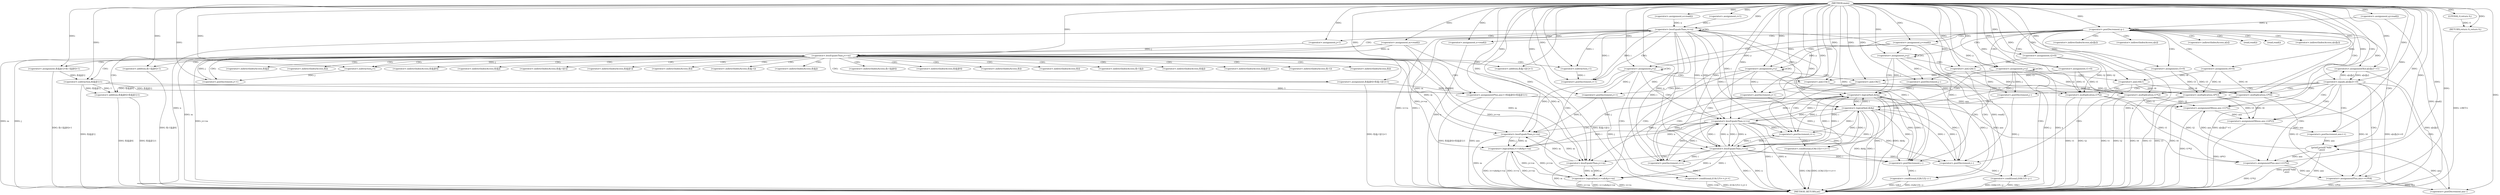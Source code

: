 digraph "main" {  
"1000172" [label = "(METHOD,main)" ]
"1000503" [label = "(METHOD_RETURN,int)" ]
"1000175" [label = "(<operator>.assignment,n=read())" ]
"1000179" [label = "(<operator>.assignment,m=read())" ]
"1000183" [label = "(<operator>.assignment,q=read())" ]
"1000501" [label = "(RETURN,return 0;,return 0;)" ]
"1000188" [label = "(<operator>.assignment,i=1)" ]
"1000191" [label = "(<operator>.lessEqualsThan,i<=n)" ]
"1000194" [label = "(<operator>.postIncrement,i++)" ]
"1000267" [label = "(<operator>.postDecrement,q--)" ]
"1000502" [label = "(LITERAL,0,return 0;)" ]
"1000271" [label = "(<operator>.assignment,x=read())" ]
"1000275" [label = "(<operator>.assignment,y=read())" ]
"1000279" [label = "(<operator>.assignment,t1=0)" ]
"1000283" [label = "(<operator>.assignment,t2=0)" ]
"1000287" [label = "(<operator>.assignment,t3=0)" ]
"1000291" [label = "(<operator>.assignment,t4=0)" ]
"1000491" [label = "(<operators>.assignmentXor,a[x][y]^=1)" ]
"1000498" [label = "(printf,printf(\"%lld\n\",ans))" ]
"1000199" [label = "(<operator>.assignment,j=1)" ]
"1000202" [label = "(<operator>.lessEqualsThan,j<=m)" ]
"1000205" [label = "(<operator>.postIncrement,j++)" ]
"1000300" [label = "(<operator>.assignment,j=y)" ]
"1000303" [label = "(<operator>.logicalAnd,i<=n&&j<=m)" ]
"1000310" [label = "(<operator>.conditional,(t1&1)?i++:j++)" ]
"1000342" [label = "(<operator>.assignment,j=y)" ]
"1000345" [label = "(<operator>.logicalAnd,i&&j)" ]
"1000348" [label = "(<operator>.conditional,(t2&1)?j--:i--)" ]
"1000380" [label = "(<operator>.assignment,j=y)" ]
"1000383" [label = "(<operator>.logicalAnd,i<=n&&j<=m)" ]
"1000390" [label = "(<operator>.conditional,(t3&1)?j++:i++)" ]
"1000422" [label = "(<operator>.assignment,j=y)" ]
"1000425" [label = "(<operator>.logicalAnd,i&&j)" ]
"1000428" [label = "(<operator>.conditional,(t4&1)?i--:j--)" ]
"1000455" [label = "(<operator>.equals,a[x][y]==0)" ]
"1000208" [label = "(<operator>.assignment,f[i][j][0]=f[i][j-1][1]+1)" ]
"1000474" [label = "(<operator>.postIncrement,ans++)" ]
"1000228" [label = "(<operator>.assignment,f[i][j][1]=f[i-1][j][0]+1)" ]
"1000247" [label = "(<operator>.assignmentPlus,ans+=f[i][j][0]+f[i][j][1]-1)" ]
"1000304" [label = "(<operator>.lessEqualsThan,i<=n)" ]
"1000307" [label = "(<operator>.lessEqualsThan,j<=m)" ]
"1000311" [label = "(<operator>.and,t1&1)" ]
"1000314" [label = "(<operator>.postIncrement,i++)" ]
"1000316" [label = "(<operator>.postIncrement,j++)" ]
"1000349" [label = "(<operator>.and,t2&1)" ]
"1000352" [label = "(<operator>.postDecrement,j--)" ]
"1000354" [label = "(<operator>.postDecrement,i--)" ]
"1000384" [label = "(<operator>.lessEqualsThan,i<=n)" ]
"1000387" [label = "(<operator>.lessEqualsThan,j<=m)" ]
"1000391" [label = "(<operator>.and,t3&1)" ]
"1000394" [label = "(<operator>.postIncrement,j++)" ]
"1000396" [label = "(<operator>.postIncrement,i++)" ]
"1000429" [label = "(<operator>.and,t4&1)" ]
"1000432" [label = "(<operator>.postDecrement,i--)" ]
"1000434" [label = "(<operator>.postDecrement,j--)" ]
"1000464" [label = "(<operator>.assignmentMinus,ans-=t1*t2)" ]
"1000469" [label = "(<operator>.assignmentMinus,ans-=t4*t3)" ]
"1000489" [label = "(<operator>.postDecrement,ans--)" ]
"1000216" [label = "(<operator>.addition,f[i][j-1][1]+1)" ]
"1000479" [label = "(<operator>.assignmentPlus,ans+=t1*t2)" ]
"1000484" [label = "(<operator>.assignmentPlus,ans+=t3*t4)" ]
"1000236" [label = "(<operator>.addition,f[i-1][j][0]+1)" ]
"1000249" [label = "(<operator>.addition,f[i][j][0]+f[i][j][1]-1)" ]
"1000466" [label = "(<operator>.multiplication,t1*t2)" ]
"1000471" [label = "(<operator>.multiplication,t4*t3)" ]
"1000257" [label = "(<operator>.subtraction,f[i][j][1]-1)" ]
"1000481" [label = "(<operator>.multiplication,t1*t2)" ]
"1000486" [label = "(<operator>.multiplication,t3*t4)" ]
"1000222" [label = "(<operator>.subtraction,j-1)" ]
"1000241" [label = "(<operator>.subtraction,i-1)" ]
"1000273" [label = "(read,read())" ]
"1000277" [label = "(read,read())" ]
"1000492" [label = "(<operator>.indirectIndexAccess,a[x][y])" ]
"1000456" [label = "(<operator>.indirectIndexAccess,a[x][y])" ]
"1000493" [label = "(<operator>.indirectIndexAccess,a[x])" ]
"1000209" [label = "(<operator>.indirectIndexAccess,f[i][j][0])" ]
"1000457" [label = "(<operator>.indirectIndexAccess,a[x])" ]
"1000210" [label = "(<operator>.indirectIndexAccess,f[i][j])" ]
"1000217" [label = "(<operator>.indirectIndexAccess,f[i][j-1][1])" ]
"1000229" [label = "(<operator>.indirectIndexAccess,f[i][j][1])" ]
"1000211" [label = "(<operator>.indirectIndexAccess,f[i])" ]
"1000218" [label = "(<operator>.indirectIndexAccess,f[i][j-1])" ]
"1000230" [label = "(<operator>.indirectIndexAccess,f[i][j])" ]
"1000237" [label = "(<operator>.indirectIndexAccess,f[i-1][j][0])" ]
"1000250" [label = "(<operator>.indirectIndexAccess,f[i][j][0])" ]
"1000219" [label = "(<operator>.indirectIndexAccess,f[i])" ]
"1000231" [label = "(<operator>.indirectIndexAccess,f[i])" ]
"1000238" [label = "(<operator>.indirectIndexAccess,f[i-1][j])" ]
"1000251" [label = "(<operator>.indirectIndexAccess,f[i][j])" ]
"1000258" [label = "(<operator>.indirectIndexAccess,f[i][j][1])" ]
"1000239" [label = "(<operator>.indirectIndexAccess,f[i-1])" ]
"1000252" [label = "(<operator>.indirectIndexAccess,f[i])" ]
"1000259" [label = "(<operator>.indirectIndexAccess,f[i][j])" ]
"1000260" [label = "(<operator>.indirectIndexAccess,f[i])" ]
  "1000179" -> "1000503"  [ label = "DDG: m"] 
  "1000183" -> "1000503"  [ label = "DDG: read()"] 
  "1000191" -> "1000503"  [ label = "DDG: i"] 
  "1000191" -> "1000503"  [ label = "DDG: n"] 
  "1000191" -> "1000503"  [ label = "DDG: i<=n"] 
  "1000267" -> "1000503"  [ label = "DDG: q"] 
  "1000271" -> "1000503"  [ label = "DDG: x"] 
  "1000275" -> "1000503"  [ label = "DDG: read()"] 
  "1000422" -> "1000503"  [ label = "DDG: j"] 
  "1000422" -> "1000503"  [ label = "DDG: y"] 
  "1000455" -> "1000503"  [ label = "DDG: a[x][y]==0"] 
  "1000481" -> "1000503"  [ label = "DDG: t1"] 
  "1000481" -> "1000503"  [ label = "DDG: t2"] 
  "1000479" -> "1000503"  [ label = "DDG: t1*t2"] 
  "1000486" -> "1000503"  [ label = "DDG: t3"] 
  "1000486" -> "1000503"  [ label = "DDG: t4"] 
  "1000484" -> "1000503"  [ label = "DDG: t3*t4"] 
  "1000466" -> "1000503"  [ label = "DDG: t1"] 
  "1000466" -> "1000503"  [ label = "DDG: t2"] 
  "1000464" -> "1000503"  [ label = "DDG: t1*t2"] 
  "1000471" -> "1000503"  [ label = "DDG: t4"] 
  "1000471" -> "1000503"  [ label = "DDG: t3"] 
  "1000469" -> "1000503"  [ label = "DDG: t4*t3"] 
  "1000491" -> "1000503"  [ label = "DDG: a[x][y]"] 
  "1000491" -> "1000503"  [ label = "DDG: a[x][y]^=1"] 
  "1000498" -> "1000503"  [ label = "DDG: ans"] 
  "1000498" -> "1000503"  [ label = "DDG: printf(\"%lld\n\",ans)"] 
  "1000428" -> "1000503"  [ label = "DDG: t4&1"] 
  "1000428" -> "1000503"  [ label = "DDG: (t4&1)?i--:j--"] 
  "1000425" -> "1000503"  [ label = "DDG: i"] 
  "1000425" -> "1000503"  [ label = "DDG: i&&j"] 
  "1000390" -> "1000503"  [ label = "DDG: t3&1"] 
  "1000390" -> "1000503"  [ label = "DDG: (t3&1)?j++:i++"] 
  "1000384" -> "1000503"  [ label = "DDG: i"] 
  "1000384" -> "1000503"  [ label = "DDG: n"] 
  "1000383" -> "1000503"  [ label = "DDG: i<=n"] 
  "1000387" -> "1000503"  [ label = "DDG: m"] 
  "1000383" -> "1000503"  [ label = "DDG: j<=m"] 
  "1000383" -> "1000503"  [ label = "DDG: i<=n&&j<=m"] 
  "1000348" -> "1000503"  [ label = "DDG: t2&1"] 
  "1000348" -> "1000503"  [ label = "DDG: (t2&1)?j--:i--"] 
  "1000345" -> "1000503"  [ label = "DDG: i"] 
  "1000345" -> "1000503"  [ label = "DDG: i&&j"] 
  "1000310" -> "1000503"  [ label = "DDG: t1&1"] 
  "1000310" -> "1000503"  [ label = "DDG: (t1&1)?i++:j++"] 
  "1000304" -> "1000503"  [ label = "DDG: i"] 
  "1000304" -> "1000503"  [ label = "DDG: n"] 
  "1000303" -> "1000503"  [ label = "DDG: i<=n"] 
  "1000307" -> "1000503"  [ label = "DDG: m"] 
  "1000303" -> "1000503"  [ label = "DDG: j<=m"] 
  "1000303" -> "1000503"  [ label = "DDG: i<=n&&j<=m"] 
  "1000202" -> "1000503"  [ label = "DDG: j"] 
  "1000202" -> "1000503"  [ label = "DDG: m"] 
  "1000202" -> "1000503"  [ label = "DDG: j<=m"] 
  "1000216" -> "1000503"  [ label = "DDG: f[i][j-1][1]"] 
  "1000208" -> "1000503"  [ label = "DDG: f[i][j-1][1]+1"] 
  "1000236" -> "1000503"  [ label = "DDG: f[i-1][j][0]"] 
  "1000228" -> "1000503"  [ label = "DDG: f[i-1][j][0]+1"] 
  "1000247" -> "1000503"  [ label = "DDG: ans"] 
  "1000249" -> "1000503"  [ label = "DDG: f[i][j][0]"] 
  "1000257" -> "1000503"  [ label = "DDG: f[i][j][1]"] 
  "1000249" -> "1000503"  [ label = "DDG: f[i][j][1]-1"] 
  "1000247" -> "1000503"  [ label = "DDG: f[i][j][0]+f[i][j][1]-1"] 
  "1000501" -> "1000503"  [ label = "DDG: <RET>"] 
  "1000172" -> "1000175"  [ label = "DDG: "] 
  "1000172" -> "1000179"  [ label = "DDG: "] 
  "1000172" -> "1000183"  [ label = "DDG: "] 
  "1000502" -> "1000501"  [ label = "DDG: 0"] 
  "1000172" -> "1000501"  [ label = "DDG: "] 
  "1000172" -> "1000188"  [ label = "DDG: "] 
  "1000172" -> "1000502"  [ label = "DDG: "] 
  "1000188" -> "1000191"  [ label = "DDG: i"] 
  "1000194" -> "1000191"  [ label = "DDG: i"] 
  "1000172" -> "1000191"  [ label = "DDG: "] 
  "1000175" -> "1000191"  [ label = "DDG: n"] 
  "1000191" -> "1000194"  [ label = "DDG: i"] 
  "1000241" -> "1000194"  [ label = "DDG: i"] 
  "1000172" -> "1000194"  [ label = "DDG: "] 
  "1000183" -> "1000267"  [ label = "DDG: q"] 
  "1000172" -> "1000267"  [ label = "DDG: "] 
  "1000172" -> "1000271"  [ label = "DDG: "] 
  "1000172" -> "1000275"  [ label = "DDG: "] 
  "1000172" -> "1000279"  [ label = "DDG: "] 
  "1000172" -> "1000283"  [ label = "DDG: "] 
  "1000172" -> "1000287"  [ label = "DDG: "] 
  "1000172" -> "1000291"  [ label = "DDG: "] 
  "1000172" -> "1000199"  [ label = "DDG: "] 
  "1000275" -> "1000300"  [ label = "DDG: y"] 
  "1000172" -> "1000300"  [ label = "DDG: "] 
  "1000172" -> "1000342"  [ label = "DDG: "] 
  "1000275" -> "1000342"  [ label = "DDG: y"] 
  "1000172" -> "1000380"  [ label = "DDG: "] 
  "1000275" -> "1000380"  [ label = "DDG: y"] 
  "1000172" -> "1000422"  [ label = "DDG: "] 
  "1000275" -> "1000422"  [ label = "DDG: y"] 
  "1000455" -> "1000491"  [ label = "DDG: a[x][y]"] 
  "1000172" -> "1000491"  [ label = "DDG: "] 
  "1000172" -> "1000498"  [ label = "DDG: "] 
  "1000489" -> "1000498"  [ label = "DDG: ans"] 
  "1000474" -> "1000498"  [ label = "DDG: ans"] 
  "1000199" -> "1000202"  [ label = "DDG: j"] 
  "1000205" -> "1000202"  [ label = "DDG: j"] 
  "1000172" -> "1000202"  [ label = "DDG: "] 
  "1000179" -> "1000202"  [ label = "DDG: m"] 
  "1000222" -> "1000205"  [ label = "DDG: j"] 
  "1000172" -> "1000205"  [ label = "DDG: "] 
  "1000172" -> "1000208"  [ label = "DDG: "] 
  "1000304" -> "1000303"  [ label = "DDG: i"] 
  "1000304" -> "1000303"  [ label = "DDG: n"] 
  "1000307" -> "1000303"  [ label = "DDG: m"] 
  "1000307" -> "1000303"  [ label = "DDG: j"] 
  "1000383" -> "1000303"  [ label = "DDG: j<=m"] 
  "1000202" -> "1000303"  [ label = "DDG: j<=m"] 
  "1000314" -> "1000310"  [ label = "DDG: i"] 
  "1000316" -> "1000310"  [ label = "DDG: j"] 
  "1000191" -> "1000345"  [ label = "DDG: i"] 
  "1000425" -> "1000345"  [ label = "DDG: i"] 
  "1000384" -> "1000345"  [ label = "DDG: i"] 
  "1000354" -> "1000345"  [ label = "DDG: i"] 
  "1000304" -> "1000345"  [ label = "DDG: i"] 
  "1000172" -> "1000345"  [ label = "DDG: "] 
  "1000342" -> "1000345"  [ label = "DDG: j"] 
  "1000352" -> "1000345"  [ label = "DDG: j"] 
  "1000352" -> "1000348"  [ label = "DDG: j"] 
  "1000354" -> "1000348"  [ label = "DDG: i"] 
  "1000384" -> "1000383"  [ label = "DDG: n"] 
  "1000384" -> "1000383"  [ label = "DDG: i"] 
  "1000303" -> "1000383"  [ label = "DDG: j<=m"] 
  "1000202" -> "1000383"  [ label = "DDG: j<=m"] 
  "1000387" -> "1000383"  [ label = "DDG: m"] 
  "1000387" -> "1000383"  [ label = "DDG: j"] 
  "1000394" -> "1000390"  [ label = "DDG: j"] 
  "1000396" -> "1000390"  [ label = "DDG: i"] 
  "1000191" -> "1000425"  [ label = "DDG: i"] 
  "1000432" -> "1000425"  [ label = "DDG: i"] 
  "1000384" -> "1000425"  [ label = "DDG: i"] 
  "1000345" -> "1000425"  [ label = "DDG: i"] 
  "1000304" -> "1000425"  [ label = "DDG: i"] 
  "1000172" -> "1000425"  [ label = "DDG: "] 
  "1000422" -> "1000425"  [ label = "DDG: j"] 
  "1000434" -> "1000425"  [ label = "DDG: j"] 
  "1000432" -> "1000428"  [ label = "DDG: i"] 
  "1000434" -> "1000428"  [ label = "DDG: j"] 
  "1000491" -> "1000455"  [ label = "DDG: a[x][y]"] 
  "1000172" -> "1000455"  [ label = "DDG: "] 
  "1000172" -> "1000228"  [ label = "DDG: "] 
  "1000208" -> "1000247"  [ label = "DDG: f[i][j][0]"] 
  "1000257" -> "1000247"  [ label = "DDG: f[i][j][1]"] 
  "1000257" -> "1000247"  [ label = "DDG: 1"] 
  "1000191" -> "1000304"  [ label = "DDG: i"] 
  "1000425" -> "1000304"  [ label = "DDG: i"] 
  "1000384" -> "1000304"  [ label = "DDG: i"] 
  "1000345" -> "1000304"  [ label = "DDG: i"] 
  "1000314" -> "1000304"  [ label = "DDG: i"] 
  "1000172" -> "1000304"  [ label = "DDG: "] 
  "1000191" -> "1000304"  [ label = "DDG: n"] 
  "1000384" -> "1000304"  [ label = "DDG: n"] 
  "1000300" -> "1000307"  [ label = "DDG: j"] 
  "1000316" -> "1000307"  [ label = "DDG: j"] 
  "1000172" -> "1000307"  [ label = "DDG: "] 
  "1000179" -> "1000307"  [ label = "DDG: m"] 
  "1000387" -> "1000307"  [ label = "DDG: m"] 
  "1000202" -> "1000307"  [ label = "DDG: m"] 
  "1000279" -> "1000311"  [ label = "DDG: t1"] 
  "1000172" -> "1000311"  [ label = "DDG: "] 
  "1000191" -> "1000314"  [ label = "DDG: i"] 
  "1000425" -> "1000314"  [ label = "DDG: i"] 
  "1000384" -> "1000314"  [ label = "DDG: i"] 
  "1000345" -> "1000314"  [ label = "DDG: i"] 
  "1000304" -> "1000314"  [ label = "DDG: i"] 
  "1000172" -> "1000314"  [ label = "DDG: "] 
  "1000300" -> "1000316"  [ label = "DDG: j"] 
  "1000172" -> "1000316"  [ label = "DDG: "] 
  "1000283" -> "1000349"  [ label = "DDG: t2"] 
  "1000172" -> "1000349"  [ label = "DDG: "] 
  "1000342" -> "1000352"  [ label = "DDG: j"] 
  "1000172" -> "1000352"  [ label = "DDG: "] 
  "1000191" -> "1000354"  [ label = "DDG: i"] 
  "1000425" -> "1000354"  [ label = "DDG: i"] 
  "1000384" -> "1000354"  [ label = "DDG: i"] 
  "1000345" -> "1000354"  [ label = "DDG: i"] 
  "1000304" -> "1000354"  [ label = "DDG: i"] 
  "1000172" -> "1000354"  [ label = "DDG: "] 
  "1000191" -> "1000384"  [ label = "DDG: i"] 
  "1000425" -> "1000384"  [ label = "DDG: i"] 
  "1000396" -> "1000384"  [ label = "DDG: i"] 
  "1000345" -> "1000384"  [ label = "DDG: i"] 
  "1000304" -> "1000384"  [ label = "DDG: i"] 
  "1000172" -> "1000384"  [ label = "DDG: "] 
  "1000191" -> "1000384"  [ label = "DDG: n"] 
  "1000304" -> "1000384"  [ label = "DDG: n"] 
  "1000380" -> "1000387"  [ label = "DDG: j"] 
  "1000394" -> "1000387"  [ label = "DDG: j"] 
  "1000172" -> "1000387"  [ label = "DDG: "] 
  "1000179" -> "1000387"  [ label = "DDG: m"] 
  "1000307" -> "1000387"  [ label = "DDG: m"] 
  "1000202" -> "1000387"  [ label = "DDG: m"] 
  "1000287" -> "1000391"  [ label = "DDG: t3"] 
  "1000172" -> "1000391"  [ label = "DDG: "] 
  "1000380" -> "1000394"  [ label = "DDG: j"] 
  "1000172" -> "1000394"  [ label = "DDG: "] 
  "1000191" -> "1000396"  [ label = "DDG: i"] 
  "1000425" -> "1000396"  [ label = "DDG: i"] 
  "1000384" -> "1000396"  [ label = "DDG: i"] 
  "1000345" -> "1000396"  [ label = "DDG: i"] 
  "1000304" -> "1000396"  [ label = "DDG: i"] 
  "1000172" -> "1000396"  [ label = "DDG: "] 
  "1000291" -> "1000429"  [ label = "DDG: t4"] 
  "1000172" -> "1000429"  [ label = "DDG: "] 
  "1000191" -> "1000432"  [ label = "DDG: i"] 
  "1000425" -> "1000432"  [ label = "DDG: i"] 
  "1000384" -> "1000432"  [ label = "DDG: i"] 
  "1000345" -> "1000432"  [ label = "DDG: i"] 
  "1000304" -> "1000432"  [ label = "DDG: i"] 
  "1000172" -> "1000432"  [ label = "DDG: "] 
  "1000422" -> "1000434"  [ label = "DDG: j"] 
  "1000172" -> "1000434"  [ label = "DDG: "] 
  "1000466" -> "1000464"  [ label = "DDG: t1"] 
  "1000466" -> "1000464"  [ label = "DDG: t2"] 
  "1000471" -> "1000469"  [ label = "DDG: t3"] 
  "1000471" -> "1000469"  [ label = "DDG: t4"] 
  "1000469" -> "1000474"  [ label = "DDG: ans"] 
  "1000172" -> "1000474"  [ label = "DDG: "] 
  "1000172" -> "1000216"  [ label = "DDG: "] 
  "1000172" -> "1000247"  [ label = "DDG: "] 
  "1000498" -> "1000464"  [ label = "DDG: ans"] 
  "1000247" -> "1000464"  [ label = "DDG: ans"] 
  "1000172" -> "1000464"  [ label = "DDG: "] 
  "1000464" -> "1000469"  [ label = "DDG: ans"] 
  "1000172" -> "1000469"  [ label = "DDG: "] 
  "1000481" -> "1000479"  [ label = "DDG: t1"] 
  "1000481" -> "1000479"  [ label = "DDG: t2"] 
  "1000486" -> "1000484"  [ label = "DDG: t4"] 
  "1000486" -> "1000484"  [ label = "DDG: t3"] 
  "1000484" -> "1000489"  [ label = "DDG: ans"] 
  "1000172" -> "1000489"  [ label = "DDG: "] 
  "1000172" -> "1000236"  [ label = "DDG: "] 
  "1000208" -> "1000249"  [ label = "DDG: f[i][j][0]"] 
  "1000257" -> "1000249"  [ label = "DDG: f[i][j][1]"] 
  "1000257" -> "1000249"  [ label = "DDG: 1"] 
  "1000279" -> "1000466"  [ label = "DDG: t1"] 
  "1000311" -> "1000466"  [ label = "DDG: t1"] 
  "1000172" -> "1000466"  [ label = "DDG: "] 
  "1000283" -> "1000466"  [ label = "DDG: t2"] 
  "1000349" -> "1000466"  [ label = "DDG: t2"] 
  "1000291" -> "1000471"  [ label = "DDG: t4"] 
  "1000429" -> "1000471"  [ label = "DDG: t4"] 
  "1000172" -> "1000471"  [ label = "DDG: "] 
  "1000287" -> "1000471"  [ label = "DDG: t3"] 
  "1000391" -> "1000471"  [ label = "DDG: t3"] 
  "1000498" -> "1000479"  [ label = "DDG: ans"] 
  "1000247" -> "1000479"  [ label = "DDG: ans"] 
  "1000172" -> "1000479"  [ label = "DDG: "] 
  "1000479" -> "1000484"  [ label = "DDG: ans"] 
  "1000172" -> "1000484"  [ label = "DDG: "] 
  "1000228" -> "1000257"  [ label = "DDG: f[i][j][1]"] 
  "1000172" -> "1000257"  [ label = "DDG: "] 
  "1000279" -> "1000481"  [ label = "DDG: t1"] 
  "1000311" -> "1000481"  [ label = "DDG: t1"] 
  "1000172" -> "1000481"  [ label = "DDG: "] 
  "1000283" -> "1000481"  [ label = "DDG: t2"] 
  "1000349" -> "1000481"  [ label = "DDG: t2"] 
  "1000287" -> "1000486"  [ label = "DDG: t3"] 
  "1000391" -> "1000486"  [ label = "DDG: t3"] 
  "1000172" -> "1000486"  [ label = "DDG: "] 
  "1000291" -> "1000486"  [ label = "DDG: t4"] 
  "1000429" -> "1000486"  [ label = "DDG: t4"] 
  "1000202" -> "1000222"  [ label = "DDG: j"] 
  "1000172" -> "1000222"  [ label = "DDG: "] 
  "1000191" -> "1000241"  [ label = "DDG: i"] 
  "1000172" -> "1000241"  [ label = "DDG: "] 
  "1000191" -> "1000199"  [ label = "CDG: "] 
  "1000191" -> "1000194"  [ label = "CDG: "] 
  "1000191" -> "1000191"  [ label = "CDG: "] 
  "1000191" -> "1000202"  [ label = "CDG: "] 
  "1000267" -> "1000456"  [ label = "CDG: "] 
  "1000267" -> "1000498"  [ label = "CDG: "] 
  "1000267" -> "1000457"  [ label = "CDG: "] 
  "1000267" -> "1000300"  [ label = "CDG: "] 
  "1000267" -> "1000491"  [ label = "CDG: "] 
  "1000267" -> "1000422"  [ label = "CDG: "] 
  "1000267" -> "1000455"  [ label = "CDG: "] 
  "1000267" -> "1000271"  [ label = "CDG: "] 
  "1000267" -> "1000267"  [ label = "CDG: "] 
  "1000267" -> "1000287"  [ label = "CDG: "] 
  "1000267" -> "1000291"  [ label = "CDG: "] 
  "1000267" -> "1000277"  [ label = "CDG: "] 
  "1000267" -> "1000492"  [ label = "CDG: "] 
  "1000267" -> "1000273"  [ label = "CDG: "] 
  "1000267" -> "1000279"  [ label = "CDG: "] 
  "1000267" -> "1000380"  [ label = "CDG: "] 
  "1000267" -> "1000342"  [ label = "CDG: "] 
  "1000267" -> "1000283"  [ label = "CDG: "] 
  "1000267" -> "1000493"  [ label = "CDG: "] 
  "1000267" -> "1000275"  [ label = "CDG: "] 
  "1000202" -> "1000258"  [ label = "CDG: "] 
  "1000202" -> "1000208"  [ label = "CDG: "] 
  "1000202" -> "1000260"  [ label = "CDG: "] 
  "1000202" -> "1000216"  [ label = "CDG: "] 
  "1000202" -> "1000210"  [ label = "CDG: "] 
  "1000202" -> "1000222"  [ label = "CDG: "] 
  "1000202" -> "1000247"  [ label = "CDG: "] 
  "1000202" -> "1000230"  [ label = "CDG: "] 
  "1000202" -> "1000205"  [ label = "CDG: "] 
  "1000202" -> "1000249"  [ label = "CDG: "] 
  "1000202" -> "1000257"  [ label = "CDG: "] 
  "1000202" -> "1000231"  [ label = "CDG: "] 
  "1000202" -> "1000241"  [ label = "CDG: "] 
  "1000202" -> "1000211"  [ label = "CDG: "] 
  "1000202" -> "1000238"  [ label = "CDG: "] 
  "1000202" -> "1000259"  [ label = "CDG: "] 
  "1000202" -> "1000251"  [ label = "CDG: "] 
  "1000202" -> "1000219"  [ label = "CDG: "] 
  "1000202" -> "1000236"  [ label = "CDG: "] 
  "1000202" -> "1000250"  [ label = "CDG: "] 
  "1000202" -> "1000217"  [ label = "CDG: "] 
  "1000202" -> "1000239"  [ label = "CDG: "] 
  "1000202" -> "1000229"  [ label = "CDG: "] 
  "1000202" -> "1000252"  [ label = "CDG: "] 
  "1000202" -> "1000237"  [ label = "CDG: "] 
  "1000202" -> "1000218"  [ label = "CDG: "] 
  "1000202" -> "1000202"  [ label = "CDG: "] 
  "1000202" -> "1000209"  [ label = "CDG: "] 
  "1000202" -> "1000228"  [ label = "CDG: "] 
  "1000300" -> "1000310"  [ label = "CDG: "] 
  "1000300" -> "1000300"  [ label = "CDG: "] 
  "1000300" -> "1000303"  [ label = "CDG: "] 
  "1000300" -> "1000304"  [ label = "CDG: "] 
  "1000300" -> "1000311"  [ label = "CDG: "] 
  "1000342" -> "1000349"  [ label = "CDG: "] 
  "1000342" -> "1000348"  [ label = "CDG: "] 
  "1000342" -> "1000345"  [ label = "CDG: "] 
  "1000342" -> "1000342"  [ label = "CDG: "] 
  "1000380" -> "1000383"  [ label = "CDG: "] 
  "1000380" -> "1000391"  [ label = "CDG: "] 
  "1000380" -> "1000380"  [ label = "CDG: "] 
  "1000380" -> "1000384"  [ label = "CDG: "] 
  "1000380" -> "1000390"  [ label = "CDG: "] 
  "1000422" -> "1000428"  [ label = "CDG: "] 
  "1000422" -> "1000422"  [ label = "CDG: "] 
  "1000422" -> "1000429"  [ label = "CDG: "] 
  "1000422" -> "1000425"  [ label = "CDG: "] 
  "1000455" -> "1000464"  [ label = "CDG: "] 
  "1000455" -> "1000486"  [ label = "CDG: "] 
  "1000455" -> "1000469"  [ label = "CDG: "] 
  "1000455" -> "1000474"  [ label = "CDG: "] 
  "1000455" -> "1000481"  [ label = "CDG: "] 
  "1000455" -> "1000466"  [ label = "CDG: "] 
  "1000455" -> "1000479"  [ label = "CDG: "] 
  "1000455" -> "1000471"  [ label = "CDG: "] 
  "1000455" -> "1000484"  [ label = "CDG: "] 
  "1000455" -> "1000489"  [ label = "CDG: "] 
  "1000304" -> "1000307"  [ label = "CDG: "] 
  "1000311" -> "1000316"  [ label = "CDG: "] 
  "1000311" -> "1000314"  [ label = "CDG: "] 
  "1000349" -> "1000354"  [ label = "CDG: "] 
  "1000349" -> "1000352"  [ label = "CDG: "] 
  "1000384" -> "1000387"  [ label = "CDG: "] 
  "1000391" -> "1000396"  [ label = "CDG: "] 
  "1000391" -> "1000394"  [ label = "CDG: "] 
  "1000429" -> "1000432"  [ label = "CDG: "] 
  "1000429" -> "1000434"  [ label = "CDG: "] 
}
